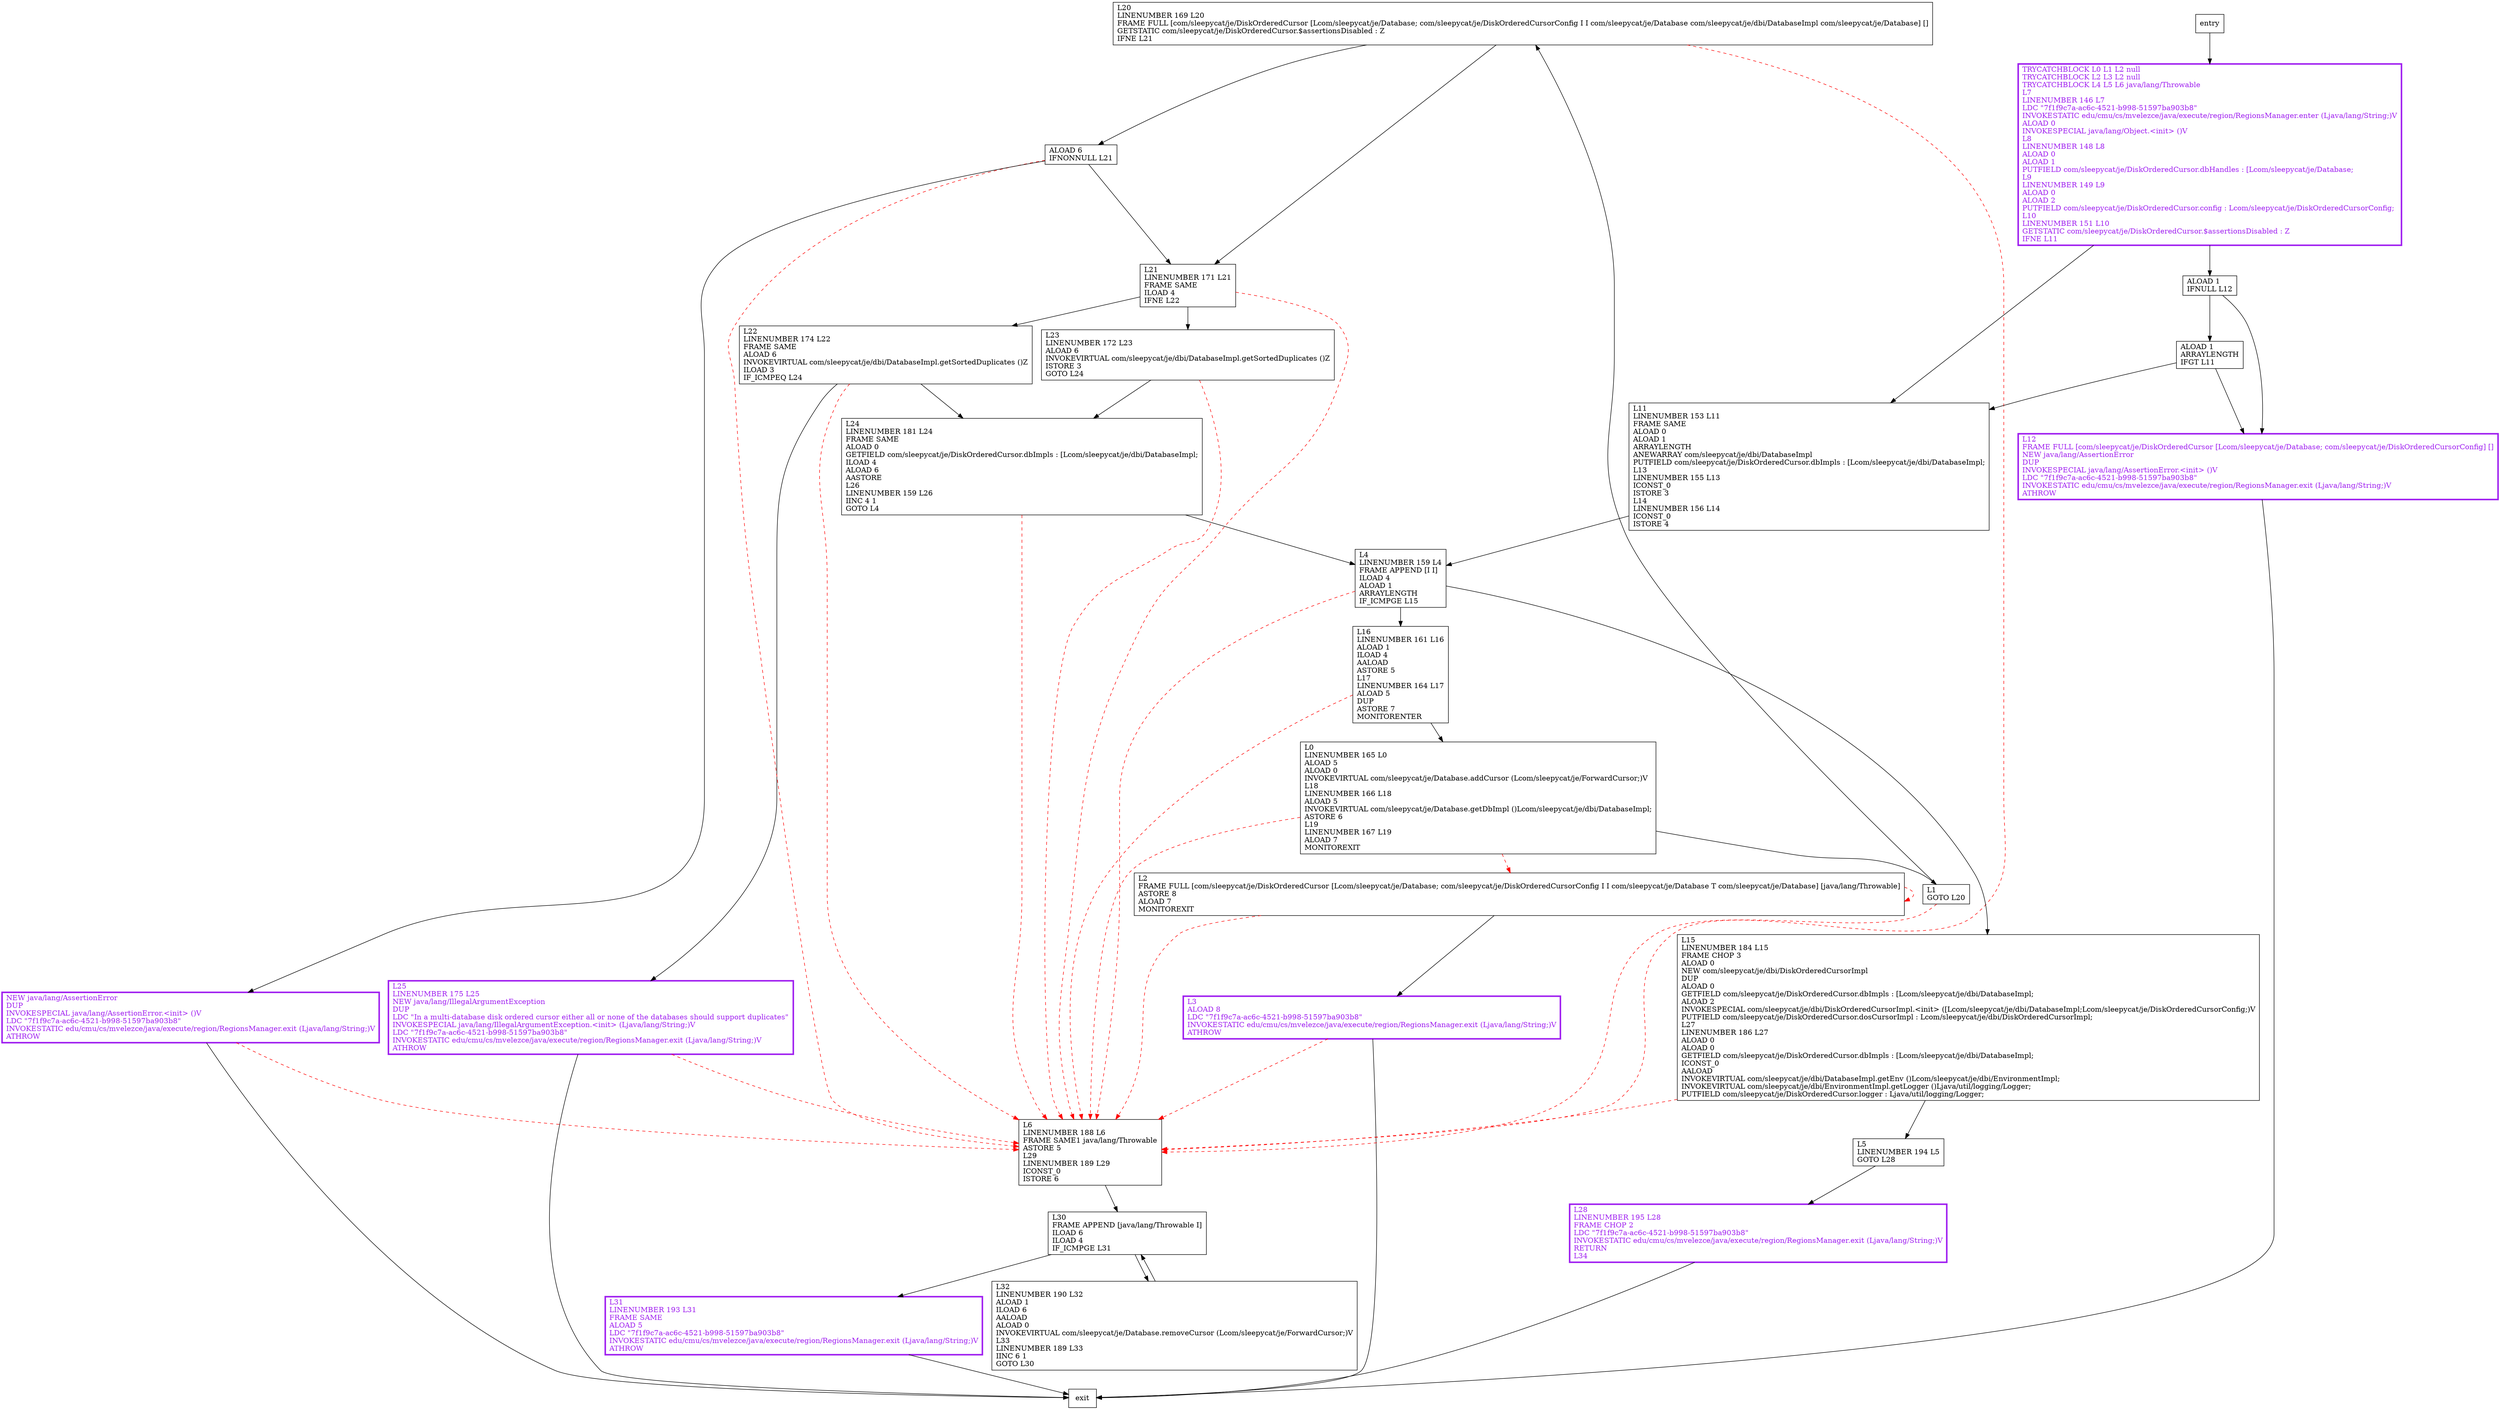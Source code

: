 digraph <init> {
node [shape=record];
2062940642 [label="L20\lLINENUMBER 169 L20\lFRAME FULL [com/sleepycat/je/DiskOrderedCursor [Lcom/sleepycat/je/Database; com/sleepycat/je/DiskOrderedCursorConfig I I com/sleepycat/je/Database com/sleepycat/je/dbi/DatabaseImpl com/sleepycat/je/Database] []\lGETSTATIC com/sleepycat/je/DiskOrderedCursor.$assertionsDisabled : Z\lIFNE L21\l"];
2047284990 [label="L21\lLINENUMBER 171 L21\lFRAME SAME\lILOAD 4\lIFNE L22\l"];
432212684 [label="TRYCATCHBLOCK L0 L1 L2 null\lTRYCATCHBLOCK L2 L3 L2 null\lTRYCATCHBLOCK L4 L5 L6 java/lang/Throwable\lL7\lLINENUMBER 146 L7\lLDC \"7f1f9c7a-ac6c-4521-b998-51597ba903b8\"\lINVOKESTATIC edu/cmu/cs/mvelezce/java/execute/region/RegionsManager.enter (Ljava/lang/String;)V\lALOAD 0\lINVOKESPECIAL java/lang/Object.\<init\> ()V\lL8\lLINENUMBER 148 L8\lALOAD 0\lALOAD 1\lPUTFIELD com/sleepycat/je/DiskOrderedCursor.dbHandles : [Lcom/sleepycat/je/Database;\lL9\lLINENUMBER 149 L9\lALOAD 0\lALOAD 2\lPUTFIELD com/sleepycat/je/DiskOrderedCursor.config : Lcom/sleepycat/je/DiskOrderedCursorConfig;\lL10\lLINENUMBER 151 L10\lGETSTATIC com/sleepycat/je/DiskOrderedCursor.$assertionsDisabled : Z\lIFNE L11\l"];
1911529448 [label="L3\lALOAD 8\lLDC \"7f1f9c7a-ac6c-4521-b998-51597ba903b8\"\lINVOKESTATIC edu/cmu/cs/mvelezce/java/execute/region/RegionsManager.exit (Ljava/lang/String;)V\lATHROW\l"];
1923955848 [label="L28\lLINENUMBER 195 L28\lFRAME CHOP 2\lLDC \"7f1f9c7a-ac6c-4521-b998-51597ba903b8\"\lINVOKESTATIC edu/cmu/cs/mvelezce/java/execute/region/RegionsManager.exit (Ljava/lang/String;)V\lRETURN\lL34\l"];
1606591869 [label="L6\lLINENUMBER 188 L6\lFRAME SAME1 java/lang/Throwable\lASTORE 5\lL29\lLINENUMBER 189 L29\lICONST_0\lISTORE 6\l"];
610566848 [label="L12\lFRAME FULL [com/sleepycat/je/DiskOrderedCursor [Lcom/sleepycat/je/Database; com/sleepycat/je/DiskOrderedCursorConfig] []\lNEW java/lang/AssertionError\lDUP\lINVOKESPECIAL java/lang/AssertionError.\<init\> ()V\lLDC \"7f1f9c7a-ac6c-4521-b998-51597ba903b8\"\lINVOKESTATIC edu/cmu/cs/mvelezce/java/execute/region/RegionsManager.exit (Ljava/lang/String;)V\lATHROW\l"];
1960887382 [label="L5\lLINENUMBER 194 L5\lGOTO L28\l"];
1850157880 [label="ALOAD 1\lARRAYLENGTH\lIFGT L11\l"];
666758004 [label="L30\lFRAME APPEND [java/lang/Throwable I]\lILOAD 6\lILOAD 4\lIF_ICMPGE L31\l"];
220177695 [label="L16\lLINENUMBER 161 L16\lALOAD 1\lILOAD 4\lAALOAD\lASTORE 5\lL17\lLINENUMBER 164 L17\lALOAD 5\lDUP\lASTORE 7\lMONITORENTER\l"];
1505125078 [label="L24\lLINENUMBER 181 L24\lFRAME SAME\lALOAD 0\lGETFIELD com/sleepycat/je/DiskOrderedCursor.dbImpls : [Lcom/sleepycat/je/dbi/DatabaseImpl;\lILOAD 4\lALOAD 6\lAASTORE\lL26\lLINENUMBER 159 L26\lIINC 4 1\lGOTO L4\l"];
1381986738 [label="ALOAD 1\lIFNULL L12\l"];
1895525969 [label="L2\lFRAME FULL [com/sleepycat/je/DiskOrderedCursor [Lcom/sleepycat/je/Database; com/sleepycat/je/DiskOrderedCursorConfig I I com/sleepycat/je/Database T com/sleepycat/je/Database] [java/lang/Throwable]\lASTORE 8\lALOAD 7\lMONITOREXIT\l"];
485990020 [label="L11\lLINENUMBER 153 L11\lFRAME SAME\lALOAD 0\lALOAD 1\lARRAYLENGTH\lANEWARRAY com/sleepycat/je/dbi/DatabaseImpl\lPUTFIELD com/sleepycat/je/DiskOrderedCursor.dbImpls : [Lcom/sleepycat/je/dbi/DatabaseImpl;\lL13\lLINENUMBER 155 L13\lICONST_0\lISTORE 3\lL14\lLINENUMBER 156 L14\lICONST_0\lISTORE 4\l"];
1348514997 [label="L22\lLINENUMBER 174 L22\lFRAME SAME\lALOAD 6\lINVOKEVIRTUAL com/sleepycat/je/dbi/DatabaseImpl.getSortedDuplicates ()Z\lILOAD 3\lIF_ICMPEQ L24\l"];
1403529950 [label="L31\lLINENUMBER 193 L31\lFRAME SAME\lALOAD 5\lLDC \"7f1f9c7a-ac6c-4521-b998-51597ba903b8\"\lINVOKESTATIC edu/cmu/cs/mvelezce/java/execute/region/RegionsManager.exit (Ljava/lang/String;)V\lATHROW\l"];
1308069255 [label="L32\lLINENUMBER 190 L32\lALOAD 1\lILOAD 6\lAALOAD\lALOAD 0\lINVOKEVIRTUAL com/sleepycat/je/Database.removeCursor (Lcom/sleepycat/je/ForwardCursor;)V\lL33\lLINENUMBER 189 L33\lIINC 6 1\lGOTO L30\l"];
311619839 [label="L23\lLINENUMBER 172 L23\lALOAD 6\lINVOKEVIRTUAL com/sleepycat/je/dbi/DatabaseImpl.getSortedDuplicates ()Z\lISTORE 3\lGOTO L24\l"];
1132619803 [label="L0\lLINENUMBER 165 L0\lALOAD 5\lALOAD 0\lINVOKEVIRTUAL com/sleepycat/je/Database.addCursor (Lcom/sleepycat/je/ForwardCursor;)V\lL18\lLINENUMBER 166 L18\lALOAD 5\lINVOKEVIRTUAL com/sleepycat/je/Database.getDbImpl ()Lcom/sleepycat/je/dbi/DatabaseImpl;\lASTORE 6\lL19\lLINENUMBER 167 L19\lALOAD 7\lMONITOREXIT\l"];
1207778059 [label="NEW java/lang/AssertionError\lDUP\lINVOKESPECIAL java/lang/AssertionError.\<init\> ()V\lLDC \"7f1f9c7a-ac6c-4521-b998-51597ba903b8\"\lINVOKESTATIC edu/cmu/cs/mvelezce/java/execute/region/RegionsManager.exit (Ljava/lang/String;)V\lATHROW\l"];
1293093740 [label="L1\lGOTO L20\l"];
180384764 [label="ALOAD 6\lIFNONNULL L21\l"];
561902462 [label="L4\lLINENUMBER 159 L4\lFRAME APPEND [I I]\lILOAD 4\lALOAD 1\lARRAYLENGTH\lIF_ICMPGE L15\l"];
767302022 [label="L15\lLINENUMBER 184 L15\lFRAME CHOP 3\lALOAD 0\lNEW com/sleepycat/je/dbi/DiskOrderedCursorImpl\lDUP\lALOAD 0\lGETFIELD com/sleepycat/je/DiskOrderedCursor.dbImpls : [Lcom/sleepycat/je/dbi/DatabaseImpl;\lALOAD 2\lINVOKESPECIAL com/sleepycat/je/dbi/DiskOrderedCursorImpl.\<init\> ([Lcom/sleepycat/je/dbi/DatabaseImpl;Lcom/sleepycat/je/DiskOrderedCursorConfig;)V\lPUTFIELD com/sleepycat/je/DiskOrderedCursor.dosCursorImpl : Lcom/sleepycat/je/dbi/DiskOrderedCursorImpl;\lL27\lLINENUMBER 186 L27\lALOAD 0\lALOAD 0\lGETFIELD com/sleepycat/je/DiskOrderedCursor.dbImpls : [Lcom/sleepycat/je/dbi/DatabaseImpl;\lICONST_0\lAALOAD\lINVOKEVIRTUAL com/sleepycat/je/dbi/DatabaseImpl.getEnv ()Lcom/sleepycat/je/dbi/EnvironmentImpl;\lINVOKEVIRTUAL com/sleepycat/je/dbi/EnvironmentImpl.getLogger ()Ljava/util/logging/Logger;\lPUTFIELD com/sleepycat/je/DiskOrderedCursor.logger : Ljava/util/logging/Logger;\l"];
2008887176 [label="L25\lLINENUMBER 175 L25\lNEW java/lang/IllegalArgumentException\lDUP\lLDC \"In a multi-database disk ordered cursor either all or none of the databases should support duplicates\"\lINVOKESPECIAL java/lang/IllegalArgumentException.\<init\> (Ljava/lang/String;)V\lLDC \"7f1f9c7a-ac6c-4521-b998-51597ba903b8\"\lINVOKESTATIC edu/cmu/cs/mvelezce/java/execute/region/RegionsManager.exit (Ljava/lang/String;)V\lATHROW\l"];
entry;
exit;
2062940642 -> 2047284990
2062940642 -> 180384764
2062940642 -> 1606591869 [style=dashed, color=red]
2047284990 -> 1348514997
2047284990 -> 1606591869 [style=dashed, color=red]
2047284990 -> 311619839
432212684 -> 1381986738
432212684 -> 485990020
1911529448 -> exit
1911529448 -> 1606591869 [style=dashed, color=red]
1923955848 -> exit
1606591869 -> 666758004
610566848 -> exit
1960887382 -> 1923955848
1850157880 -> 610566848
1850157880 -> 485990020
666758004 -> 1403529950
666758004 -> 1308069255
220177695 -> 1132619803
220177695 -> 1606591869 [style=dashed, color=red]
1505125078 -> 1606591869 [style=dashed, color=red]
1505125078 -> 561902462
1381986738 -> 610566848
1381986738 -> 1850157880
1895525969 -> 1911529448
1895525969 -> 1895525969 [style=dashed, color=red]
1895525969 -> 1606591869 [style=dashed, color=red]
485990020 -> 561902462
1348514997 -> 1505125078
1348514997 -> 1606591869 [style=dashed, color=red]
1348514997 -> 2008887176
1403529950 -> exit
1308069255 -> 666758004
311619839 -> 1505125078
311619839 -> 1606591869 [style=dashed, color=red]
entry -> 432212684
1132619803 -> 1293093740
1132619803 -> 1895525969 [style=dashed, color=red]
1132619803 -> 1606591869 [style=dashed, color=red]
1207778059 -> exit
1207778059 -> 1606591869 [style=dashed, color=red]
1293093740 -> 2062940642
1293093740 -> 1606591869 [style=dashed, color=red]
180384764 -> 2047284990
180384764 -> 1207778059
180384764 -> 1606591869 [style=dashed, color=red]
561902462 -> 220177695
561902462 -> 1606591869 [style=dashed, color=red]
561902462 -> 767302022
767302022 -> 1606591869 [style=dashed, color=red]
767302022 -> 1960887382
2008887176 -> exit
2008887176 -> 1606591869 [style=dashed, color=red]
1207778059[fontcolor="purple", penwidth=3, color="purple"];
432212684[fontcolor="purple", penwidth=3, color="purple"];
1911529448[fontcolor="purple", penwidth=3, color="purple"];
1923955848[fontcolor="purple", penwidth=3, color="purple"];
1403529950[fontcolor="purple", penwidth=3, color="purple"];
610566848[fontcolor="purple", penwidth=3, color="purple"];
2008887176[fontcolor="purple", penwidth=3, color="purple"];
}
